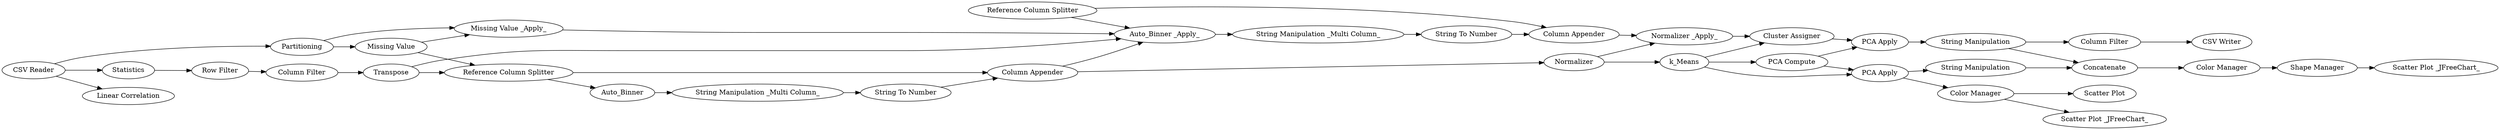 digraph {
	"-2944599243987217828_24" [label="Row Filter"]
	"-3744724285307466217_55" [label="Normalizer _Apply_"]
	"5364846927645559589_26" [label=Auto_Binner]
	"-3744724285307466217_58" [label="Cluster Assigner"]
	"-3744724285307466217_59" [label="String Manipulation"]
	"-3744724285307466217_60" [label="String Manipulation"]
	"5364846927645559589_34" [label="String To Number"]
	"-3744724285307466217_45" [label=Normalizer]
	"-3744724285307466217_21" [label="Missing Value"]
	"-485039760659684543_33" [label="String Manipulation _Multi Column_"]
	"-3744724285307466217_22" [label="Missing Value _Apply_"]
	"-2944599243987217828_29" [label="Column Filter"]
	"8129867793719393765_52" [label="Linear Correlation"]
	"-3744724285307466217_57" [label="PCA Apply"]
	"5364846927645559589_28" [label="Reference Column Splitter"]
	"-3744724285307466217_70" [label="Column Filter"]
	"-3744724285307466217_68" [label="Scatter Plot _JFreeChart_"]
	"-3744724285307466217_47" [label="PCA Apply"]
	"-485039760659684543_34" [label="String To Number"]
	"5364846927645559589_31" [label="Column Appender"]
	"5364846927645559589_33" [label="String Manipulation _Multi Column_"]
	"-3744724285307466217_19" [label=Partitioning]
	"-485039760659684543_53" [label="Auto_Binner _Apply_"]
	"-2944599243987217828_30" [label=Transpose]
	"-3744724285307466217_48" [label="PCA Compute"]
	"-3744724285307466217_44" [label=k_Means]
	"-3744724285307466217_71" [label="CSV Writer"]
	"-3744724285307466217_61" [label=Concatenate]
	"-2944599243987217828_2" [label=Statistics]
	"-485039760659684543_31" [label="Column Appender"]
	"-3744724285307466217_67" [label="Scatter Plot _JFreeChart_"]
	"-3744724285307466217_69" [label="Scatter Plot"]
	"-3744724285307466217_64" [label="Shape Manager"]
	"-485039760659684543_28" [label="Reference Column Splitter"]
	"-3744724285307466217_18" [label="CSV Reader"]
	"-3744724285307466217_46" [label="Color Manager"]
	"-3744724285307466217_65" [label="Color Manager"]
	"-3744724285307466217_44" -> "-3744724285307466217_48"
	"-2944599243987217828_24" -> "-2944599243987217828_29"
	"5364846927645559589_28" -> "5364846927645559589_26"
	"5364846927645559589_26" -> "5364846927645559589_33"
	"-3744724285307466217_18" -> "-2944599243987217828_2"
	"-3744724285307466217_48" -> "-3744724285307466217_57"
	"-2944599243987217828_29" -> "-2944599243987217828_30"
	"-3744724285307466217_46" -> "-3744724285307466217_69"
	"-3744724285307466217_57" -> "-3744724285307466217_59"
	"-3744724285307466217_19" -> "-3744724285307466217_21"
	"-3744724285307466217_22" -> "-485039760659684543_53"
	"-3744724285307466217_21" -> "5364846927645559589_28"
	"-2944599243987217828_2" -> "-2944599243987217828_24"
	"-3744724285307466217_18" -> "-3744724285307466217_19"
	"-3744724285307466217_65" -> "-3744724285307466217_64"
	"-3744724285307466217_58" -> "-3744724285307466217_57"
	"-3744724285307466217_21" -> "-3744724285307466217_22"
	"-3744724285307466217_46" -> "-3744724285307466217_68"
	"-485039760659684543_28" -> "-485039760659684543_53"
	"-3744724285307466217_70" -> "-3744724285307466217_71"
	"-3744724285307466217_45" -> "-3744724285307466217_44"
	"-3744724285307466217_47" -> "-3744724285307466217_60"
	"-3744724285307466217_59" -> "-3744724285307466217_61"
	"-3744724285307466217_64" -> "-3744724285307466217_67"
	"5364846927645559589_34" -> "5364846927645559589_31"
	"5364846927645559589_31" -> "-3744724285307466217_45"
	"5364846927645559589_33" -> "5364846927645559589_34"
	"-485039760659684543_31" -> "-3744724285307466217_55"
	"-3744724285307466217_47" -> "-3744724285307466217_46"
	"-3744724285307466217_59" -> "-3744724285307466217_70"
	"-3744724285307466217_19" -> "-3744724285307466217_22"
	"-3744724285307466217_48" -> "-3744724285307466217_47"
	"5364846927645559589_31" -> "-485039760659684543_53"
	"-3744724285307466217_18" -> "8129867793719393765_52"
	"-2944599243987217828_30" -> "5364846927645559589_28"
	"-3744724285307466217_44" -> "-3744724285307466217_58"
	"-2944599243987217828_30" -> "-485039760659684543_53"
	"-3744724285307466217_45" -> "-3744724285307466217_55"
	"-485039760659684543_33" -> "-485039760659684543_34"
	"-485039760659684543_34" -> "-485039760659684543_31"
	"-485039760659684543_28" -> "-485039760659684543_31"
	"-3744724285307466217_55" -> "-3744724285307466217_58"
	"-485039760659684543_53" -> "-485039760659684543_33"
	"5364846927645559589_28" -> "5364846927645559589_31"
	"-3744724285307466217_44" -> "-3744724285307466217_47"
	"-3744724285307466217_61" -> "-3744724285307466217_65"
	"-3744724285307466217_60" -> "-3744724285307466217_61"
	rankdir=LR
}
